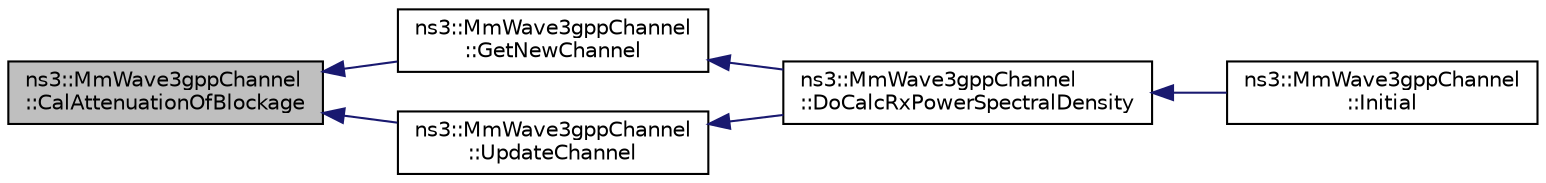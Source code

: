 digraph "ns3::MmWave3gppChannel::CalAttenuationOfBlockage"
{
  edge [fontname="Helvetica",fontsize="10",labelfontname="Helvetica",labelfontsize="10"];
  node [fontname="Helvetica",fontsize="10",shape=record];
  rankdir="LR";
  Node1 [label="ns3::MmWave3gppChannel\l::CalAttenuationOfBlockage",height=0.2,width=0.4,color="black", fillcolor="grey75", style="filled", fontcolor="black"];
  Node1 -> Node2 [dir="back",color="midnightblue",fontsize="10",style="solid"];
  Node2 [label="ns3::MmWave3gppChannel\l::GetNewChannel",height=0.2,width=0.4,color="black", fillcolor="white", style="filled",URL="$d5/d15/classns3_1_1MmWave3gppChannel.html#aef5bd6982d739715d7bbba3166e75116"];
  Node2 -> Node3 [dir="back",color="midnightblue",fontsize="10",style="solid"];
  Node3 [label="ns3::MmWave3gppChannel\l::DoCalcRxPowerSpectralDensity",height=0.2,width=0.4,color="black", fillcolor="white", style="filled",URL="$d5/d15/classns3_1_1MmWave3gppChannel.html#a598876f469ba922150b9d9b86e160ca0"];
  Node3 -> Node4 [dir="back",color="midnightblue",fontsize="10",style="solid"];
  Node4 [label="ns3::MmWave3gppChannel\l::Initial",height=0.2,width=0.4,color="black", fillcolor="white", style="filled",URL="$d5/d15/classns3_1_1MmWave3gppChannel.html#ad51205a072737028520bb1bf7d255050"];
  Node1 -> Node5 [dir="back",color="midnightblue",fontsize="10",style="solid"];
  Node5 [label="ns3::MmWave3gppChannel\l::UpdateChannel",height=0.2,width=0.4,color="black", fillcolor="white", style="filled",URL="$d5/d15/classns3_1_1MmWave3gppChannel.html#a765f45f9d98c15655c8ea6288e86f111"];
  Node5 -> Node3 [dir="back",color="midnightblue",fontsize="10",style="solid"];
}

